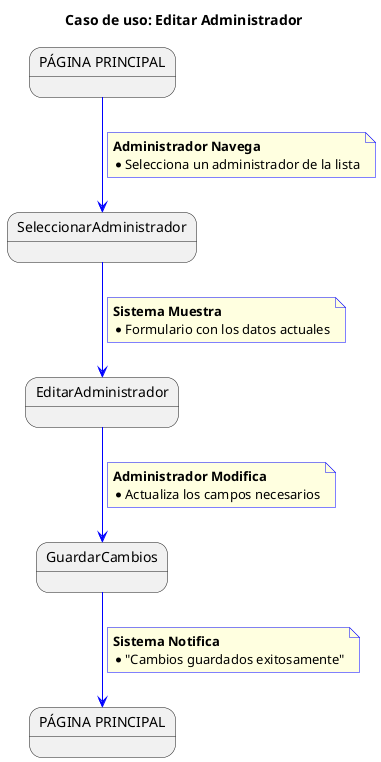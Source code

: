 @startuml
title Caso de uso: Editar Administrador

skinparam {
    NoteBackgroundColor #lightYellow
    ArrowColor #blue
    NoteBorderColor #blue
    linetype polyline
}

state startState as "PÁGINA PRINCIPAL"
state endState as "PÁGINA PRINCIPAL"

startState --> SeleccionarAdministrador
note on link
    <b>Administrador Navega</b>
    * Selecciona un administrador de la lista
end note

SeleccionarAdministrador --> EditarAdministrador
note on link
    <b>Sistema Muestra</b>
    * Formulario con los datos actuales
end note

EditarAdministrador --> GuardarCambios
note on link
    <b>Administrador Modifica</b>
    * Actualiza los campos necesarios
end note

GuardarCambios --> endState
note on link
    <b>Sistema Notifica</b>
    * "Cambios guardados exitosamente"
end note
@enduml
